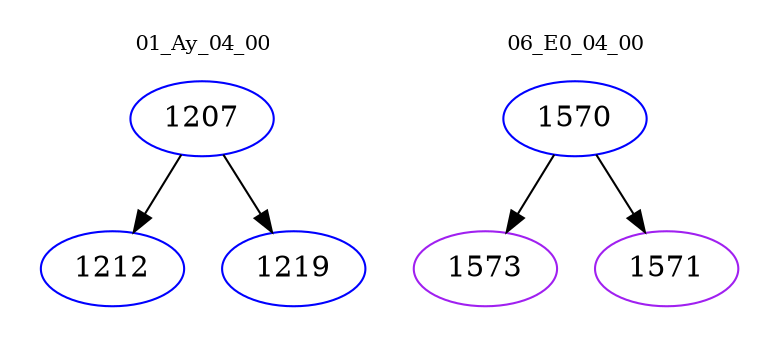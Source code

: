 digraph{
subgraph cluster_0 {
color = white
label = "01_Ay_04_00";
fontsize=10;
T0_1207 [label="1207", color="blue"]
T0_1207 -> T0_1212 [color="black"]
T0_1212 [label="1212", color="blue"]
T0_1207 -> T0_1219 [color="black"]
T0_1219 [label="1219", color="blue"]
}
subgraph cluster_1 {
color = white
label = "06_E0_04_00";
fontsize=10;
T1_1570 [label="1570", color="blue"]
T1_1570 -> T1_1573 [color="black"]
T1_1573 [label="1573", color="purple"]
T1_1570 -> T1_1571 [color="black"]
T1_1571 [label="1571", color="purple"]
}
}
